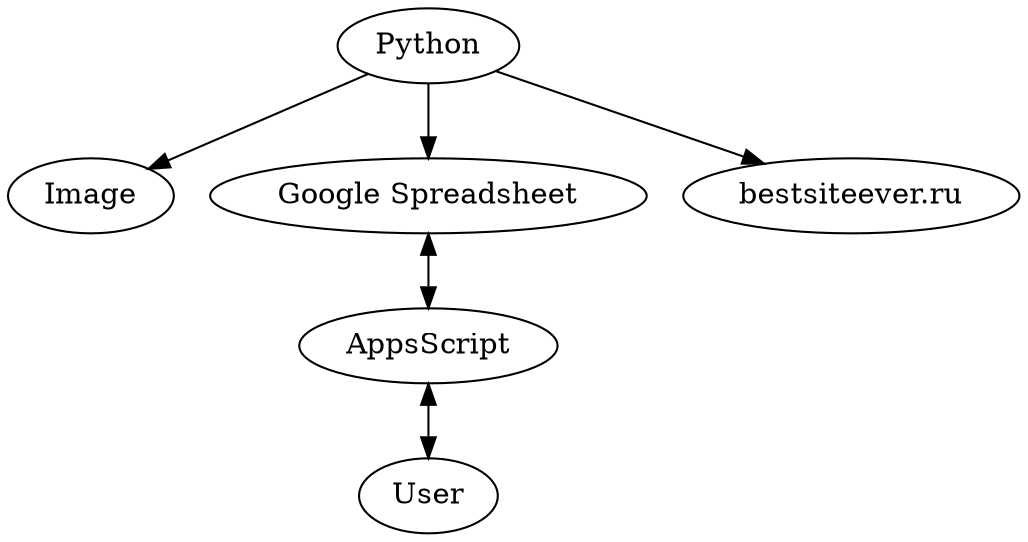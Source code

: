 digraph architecture {
    "Python" -> "Image"
    "Python" -> "Google Spreadsheet"
    "Google Spreadsheet" -> "AppsScript" [dir=both]
    "AppsScript" -> "User" [dir=both]
    "Python" -> "bestsiteever.ru"
}